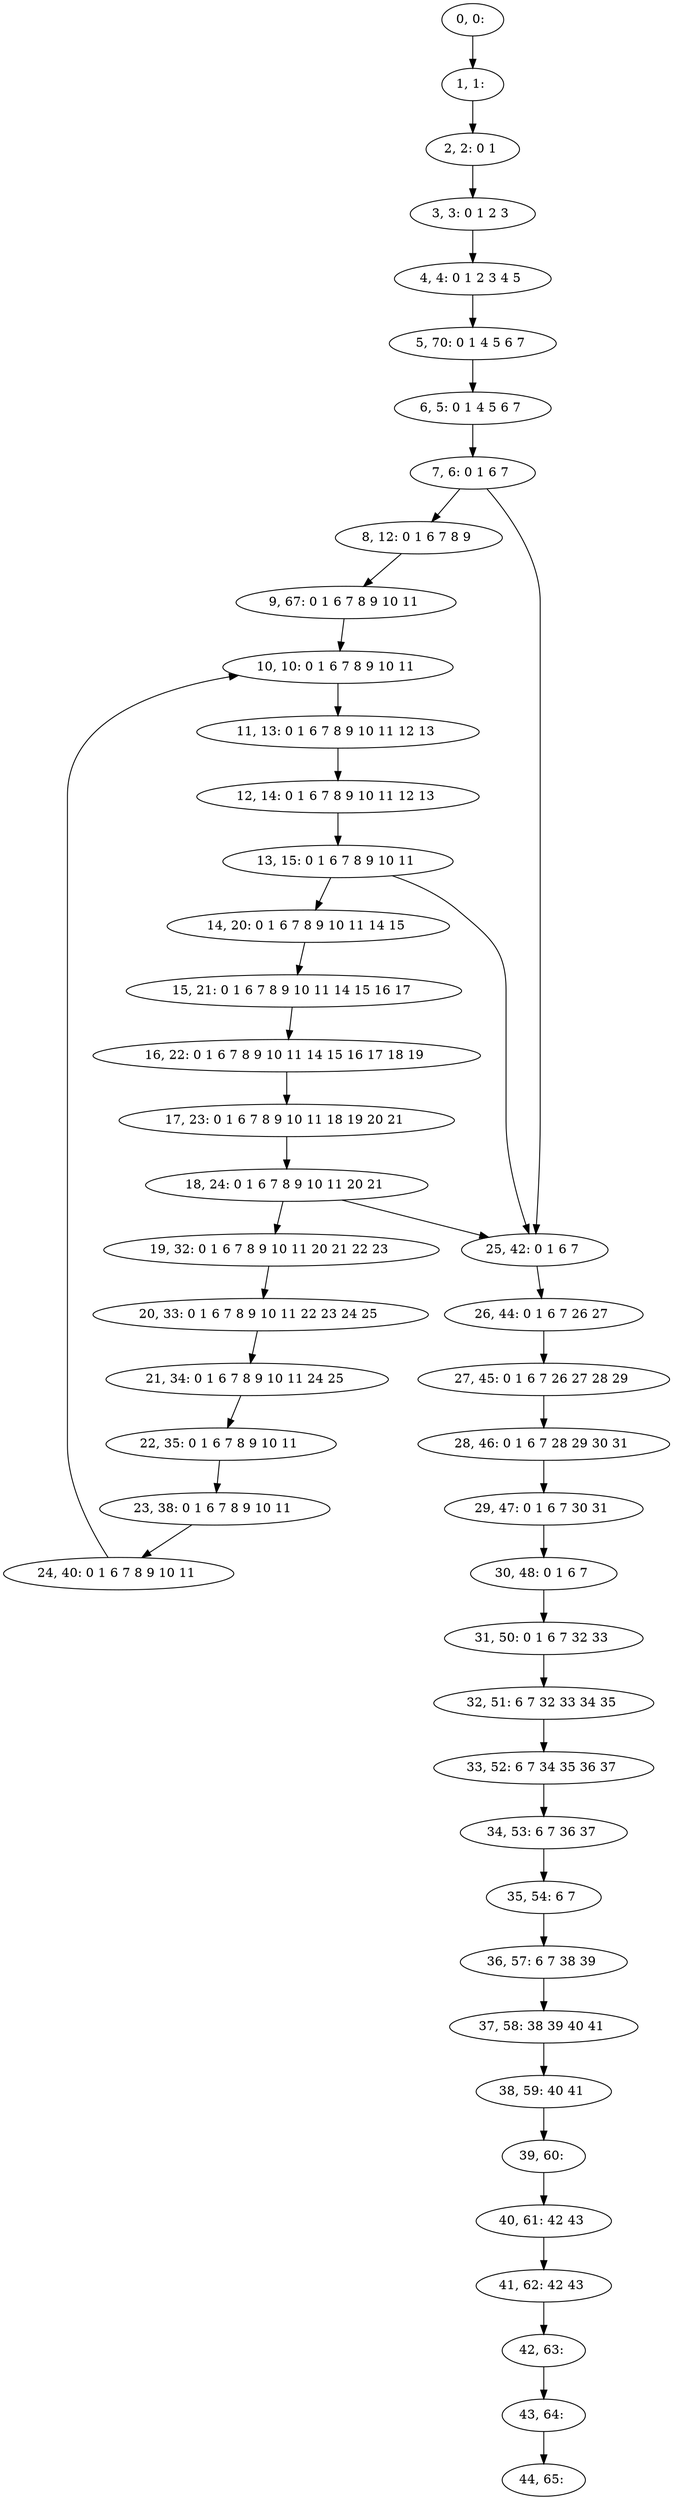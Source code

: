 digraph G {
0[label="0, 0: "];
1[label="1, 1: "];
2[label="2, 2: 0 1 "];
3[label="3, 3: 0 1 2 3 "];
4[label="4, 4: 0 1 2 3 4 5 "];
5[label="5, 70: 0 1 4 5 6 7 "];
6[label="6, 5: 0 1 4 5 6 7 "];
7[label="7, 6: 0 1 6 7 "];
8[label="8, 12: 0 1 6 7 8 9 "];
9[label="9, 67: 0 1 6 7 8 9 10 11 "];
10[label="10, 10: 0 1 6 7 8 9 10 11 "];
11[label="11, 13: 0 1 6 7 8 9 10 11 12 13 "];
12[label="12, 14: 0 1 6 7 8 9 10 11 12 13 "];
13[label="13, 15: 0 1 6 7 8 9 10 11 "];
14[label="14, 20: 0 1 6 7 8 9 10 11 14 15 "];
15[label="15, 21: 0 1 6 7 8 9 10 11 14 15 16 17 "];
16[label="16, 22: 0 1 6 7 8 9 10 11 14 15 16 17 18 19 "];
17[label="17, 23: 0 1 6 7 8 9 10 11 18 19 20 21 "];
18[label="18, 24: 0 1 6 7 8 9 10 11 20 21 "];
19[label="19, 32: 0 1 6 7 8 9 10 11 20 21 22 23 "];
20[label="20, 33: 0 1 6 7 8 9 10 11 22 23 24 25 "];
21[label="21, 34: 0 1 6 7 8 9 10 11 24 25 "];
22[label="22, 35: 0 1 6 7 8 9 10 11 "];
23[label="23, 38: 0 1 6 7 8 9 10 11 "];
24[label="24, 40: 0 1 6 7 8 9 10 11 "];
25[label="25, 42: 0 1 6 7 "];
26[label="26, 44: 0 1 6 7 26 27 "];
27[label="27, 45: 0 1 6 7 26 27 28 29 "];
28[label="28, 46: 0 1 6 7 28 29 30 31 "];
29[label="29, 47: 0 1 6 7 30 31 "];
30[label="30, 48: 0 1 6 7 "];
31[label="31, 50: 0 1 6 7 32 33 "];
32[label="32, 51: 6 7 32 33 34 35 "];
33[label="33, 52: 6 7 34 35 36 37 "];
34[label="34, 53: 6 7 36 37 "];
35[label="35, 54: 6 7 "];
36[label="36, 57: 6 7 38 39 "];
37[label="37, 58: 38 39 40 41 "];
38[label="38, 59: 40 41 "];
39[label="39, 60: "];
40[label="40, 61: 42 43 "];
41[label="41, 62: 42 43 "];
42[label="42, 63: "];
43[label="43, 64: "];
44[label="44, 65: "];
0->1 ;
1->2 ;
2->3 ;
3->4 ;
4->5 ;
5->6 ;
6->7 ;
7->8 ;
7->25 ;
8->9 ;
9->10 ;
10->11 ;
11->12 ;
12->13 ;
13->14 ;
13->25 ;
14->15 ;
15->16 ;
16->17 ;
17->18 ;
18->19 ;
18->25 ;
19->20 ;
20->21 ;
21->22 ;
22->23 ;
23->24 ;
24->10 ;
25->26 ;
26->27 ;
27->28 ;
28->29 ;
29->30 ;
30->31 ;
31->32 ;
32->33 ;
33->34 ;
34->35 ;
35->36 ;
36->37 ;
37->38 ;
38->39 ;
39->40 ;
40->41 ;
41->42 ;
42->43 ;
43->44 ;
}
